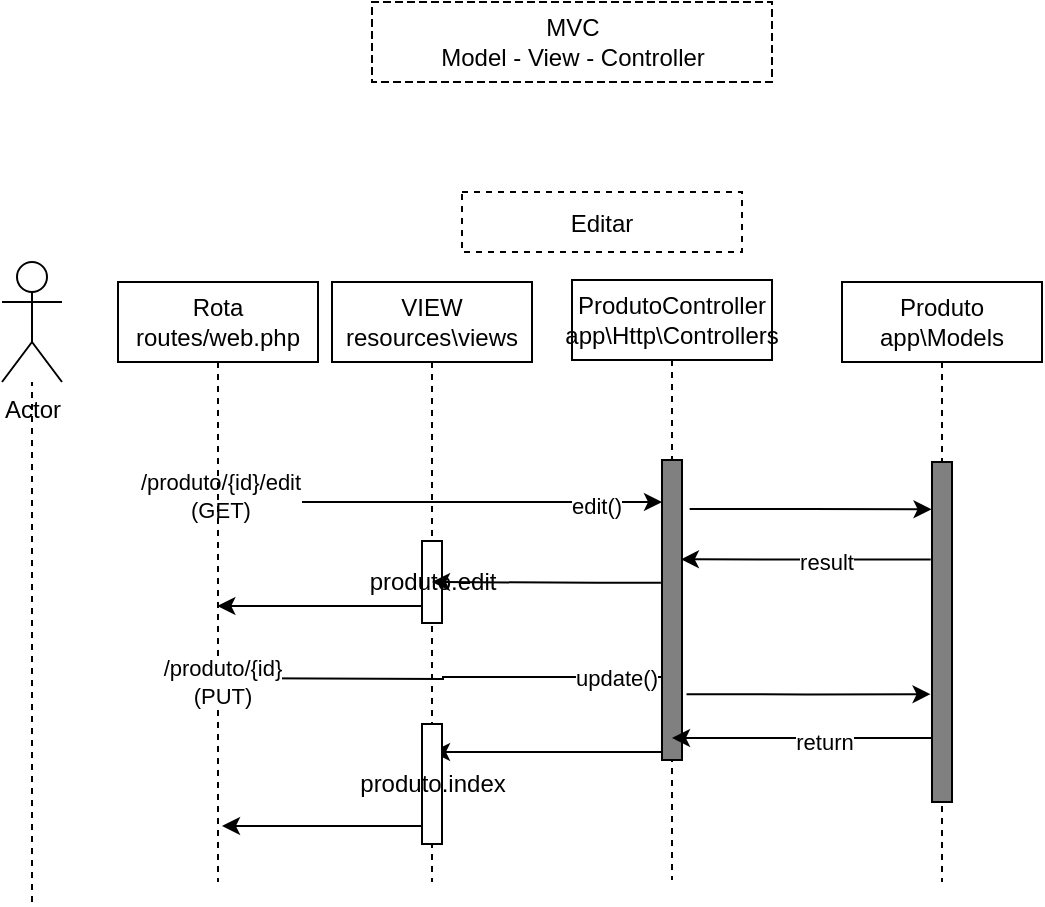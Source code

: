 <mxfile>
    <diagram id="emnGkV0ochcTBTIs8Mja" name="Página-1">
        <mxGraphModel dx="1352" dy="289" grid="1" gridSize="10" guides="1" tooltips="1" connect="1" arrows="1" fold="1" page="1" pageScale="1" pageWidth="827" pageHeight="1169" math="0" shadow="0">
            <root>
                <mxCell id="0"/>
                <mxCell id="1" parent="0"/>
                <mxCell id="20" value="MVC&lt;br&gt;Model - View - Controller" style="shape=partialRectangle;html=1;top=1;align=center;dashed=1;" parent="1" vertex="1">
                    <mxGeometry x="-435" y="20" width="200" height="40" as="geometry"/>
                </mxCell>
                <mxCell id="24" value="ProdutoController&lt;br&gt;app\Http\Controllers" style="shape=umlLifeline;perimeter=lifelinePerimeter;whiteSpace=wrap;html=1;container=1;collapsible=0;recursiveResize=0;outlineConnect=0;align=center;" parent="1" vertex="1">
                    <mxGeometry x="-335" y="159" width="100" height="300" as="geometry"/>
                </mxCell>
                <mxCell id="25" value="" style="html=1;points=[];perimeter=orthogonalPerimeter;fillColor=#808080;" parent="24" vertex="1">
                    <mxGeometry x="45" y="90" width="10" height="150" as="geometry"/>
                </mxCell>
                <mxCell id="26" value="VIEW&lt;br&gt;resources\views" style="shape=umlLifeline;perimeter=lifelinePerimeter;whiteSpace=wrap;html=1;container=1;collapsible=0;recursiveResize=0;outlineConnect=0;align=center;" parent="1" vertex="1">
                    <mxGeometry x="-455" y="160" width="100" height="300" as="geometry"/>
                </mxCell>
                <mxCell id="72" value="produto.edit" style="html=1;points=[];perimeter=orthogonalPerimeter;" vertex="1" parent="26">
                    <mxGeometry x="45" y="129.5" width="10" height="41" as="geometry"/>
                </mxCell>
                <mxCell id="29" value="Produto&lt;br&gt;app\Models" style="shape=umlLifeline;perimeter=lifelinePerimeter;whiteSpace=wrap;html=1;container=1;collapsible=0;recursiveResize=0;outlineConnect=0;align=center;" parent="1" vertex="1">
                    <mxGeometry x="-200" y="160" width="100" height="300" as="geometry"/>
                </mxCell>
                <mxCell id="30" value="" style="html=1;points=[];perimeter=orthogonalPerimeter;fillColor=#808080;" parent="29" vertex="1">
                    <mxGeometry x="45" y="90" width="10" height="170" as="geometry"/>
                </mxCell>
                <mxCell id="34" style="edgeStyle=orthogonalEdgeStyle;rounded=0;orthogonalLoop=1;jettySize=auto;html=1;" parent="1" edge="1">
                    <mxGeometry relative="1" as="geometry">
                        <mxPoint x="-510.19" y="270" as="sourcePoint"/>
                        <mxPoint x="-290" y="270" as="targetPoint"/>
                        <Array as="points"/>
                    </mxGeometry>
                </mxCell>
                <mxCell id="35" value="edit()" style="edgeLabel;html=1;align=center;verticalAlign=middle;resizable=0;points=[];" parent="34" vertex="1" connectable="0">
                    <mxGeometry x="0.699" y="-2" relative="1" as="geometry">
                        <mxPoint as="offset"/>
                    </mxGeometry>
                </mxCell>
                <mxCell id="52" value="Text" style="edgeLabel;html=1;align=center;verticalAlign=middle;resizable=0;points=[];" parent="34" vertex="1" connectable="0">
                    <mxGeometry x="-0.842" y="1" relative="1" as="geometry">
                        <mxPoint as="offset"/>
                    </mxGeometry>
                </mxCell>
                <mxCell id="53" value="/produto/{id}/edit&lt;br&gt;(GET)" style="edgeLabel;html=1;align=center;verticalAlign=middle;resizable=0;points=[];" parent="34" vertex="1" connectable="0">
                    <mxGeometry x="-0.879" y="3" relative="1" as="geometry">
                        <mxPoint x="-15" as="offset"/>
                    </mxGeometry>
                </mxCell>
                <mxCell id="31" value="Rota&lt;br&gt;routes/web.php" style="shape=umlLifeline;perimeter=lifelinePerimeter;whiteSpace=wrap;html=1;container=1;collapsible=0;recursiveResize=0;outlineConnect=0;align=center;" parent="1" vertex="1">
                    <mxGeometry x="-562" y="160" width="100" height="300" as="geometry"/>
                </mxCell>
                <mxCell id="33" value="Actor" style="shape=umlActor;verticalLabelPosition=bottom;verticalAlign=top;html=1;" parent="1" vertex="1">
                    <mxGeometry x="-620" y="150" width="30" height="60" as="geometry"/>
                </mxCell>
                <mxCell id="44" style="edgeStyle=orthogonalEdgeStyle;rounded=0;orthogonalLoop=1;jettySize=auto;html=1;exitX=0.021;exitY=0.723;exitDx=0;exitDy=0;exitPerimeter=0;" parent="1" edge="1" source="25">
                    <mxGeometry relative="1" as="geometry">
                        <mxPoint x="-410" y="358.034" as="sourcePoint"/>
                        <mxPoint x="-510" y="358" as="targetPoint"/>
                        <Array as="points"/>
                    </mxGeometry>
                </mxCell>
                <mxCell id="76" value="update()" style="edgeLabel;html=1;align=center;verticalAlign=middle;resizable=0;points=[];" vertex="1" connectable="0" parent="44">
                    <mxGeometry x="-0.789" relative="1" as="geometry">
                        <mxPoint as="offset"/>
                    </mxGeometry>
                </mxCell>
                <mxCell id="47" style="edgeStyle=orthogonalEdgeStyle;rounded=0;orthogonalLoop=1;jettySize=auto;html=1;exitX=-0.055;exitY=0.409;exitDx=0;exitDy=0;exitPerimeter=0;" parent="1" source="25" target="26" edge="1">
                    <mxGeometry relative="1" as="geometry"/>
                </mxCell>
                <mxCell id="49" value="Editar" style="fontStyle=0;dashed=1;align=center;" parent="1" vertex="1">
                    <mxGeometry x="-390" y="115" width="140" height="30" as="geometry"/>
                </mxCell>
                <mxCell id="56" value="/produto/{id}&lt;br&gt;(PUT)" style="edgeLabel;html=1;align=center;verticalAlign=middle;resizable=0;points=[];" parent="1" vertex="1" connectable="0">
                    <mxGeometry x="-510.0" y="360" as="geometry"/>
                </mxCell>
                <mxCell id="62" style="edgeStyle=orthogonalEdgeStyle;rounded=0;orthogonalLoop=1;jettySize=auto;html=1;" parent="1" edge="1">
                    <mxGeometry relative="1" as="geometry">
                        <mxPoint x="-155" y="388.029" as="sourcePoint"/>
                        <mxPoint x="-285" y="388" as="targetPoint"/>
                    </mxGeometry>
                </mxCell>
                <mxCell id="63" value="return" style="edgeLabel;html=1;align=center;verticalAlign=middle;resizable=0;points=[];" parent="62" vertex="1" connectable="0">
                    <mxGeometry x="-0.158" y="2" relative="1" as="geometry">
                        <mxPoint as="offset"/>
                    </mxGeometry>
                </mxCell>
                <mxCell id="64" style="edgeStyle=orthogonalEdgeStyle;rounded=0;orthogonalLoop=1;jettySize=auto;html=1;" parent="1" edge="1">
                    <mxGeometry relative="1" as="geometry">
                        <mxPoint x="-290" y="395.029" as="sourcePoint"/>
                        <mxPoint x="-405" y="395" as="targetPoint"/>
                    </mxGeometry>
                </mxCell>
                <mxCell id="66" style="edgeStyle=orthogonalEdgeStyle;rounded=0;orthogonalLoop=1;jettySize=auto;html=1;" parent="1" edge="1">
                    <mxGeometry relative="1" as="geometry">
                        <mxPoint x="-510" y="432" as="targetPoint"/>
                        <mxPoint x="-410" y="432" as="sourcePoint"/>
                    </mxGeometry>
                </mxCell>
                <mxCell id="65" value="produto.index" style="html=1;points=[];perimeter=orthogonalPerimeter;" parent="1" vertex="1">
                    <mxGeometry x="-410" y="381" width="10" height="60" as="geometry"/>
                </mxCell>
                <mxCell id="67" value="" style="endArrow=none;dashed=1;html=1;" parent="1" target="33" edge="1">
                    <mxGeometry width="50" height="50" relative="1" as="geometry">
                        <mxPoint x="-605" y="470" as="sourcePoint"/>
                        <mxPoint x="-510" y="330" as="targetPoint"/>
                    </mxGeometry>
                </mxCell>
                <mxCell id="69" style="edgeStyle=orthogonalEdgeStyle;rounded=0;orthogonalLoop=1;jettySize=auto;html=1;exitX=1.383;exitY=0.163;exitDx=0;exitDy=0;exitPerimeter=0;entryX=-0.024;entryY=0.139;entryDx=0;entryDy=0;entryPerimeter=0;" edge="1" parent="1" source="25" target="30">
                    <mxGeometry relative="1" as="geometry"/>
                </mxCell>
                <mxCell id="70" style="edgeStyle=orthogonalEdgeStyle;rounded=0;orthogonalLoop=1;jettySize=auto;html=1;entryX=0.944;entryY=0.331;entryDx=0;entryDy=0;entryPerimeter=0;exitX=-0.064;exitY=0.287;exitDx=0;exitDy=0;exitPerimeter=0;" edge="1" parent="1" source="30" target="25">
                    <mxGeometry relative="1" as="geometry"/>
                </mxCell>
                <mxCell id="71" value="result" style="edgeLabel;html=1;align=center;verticalAlign=middle;resizable=0;points=[];" vertex="1" connectable="0" parent="70">
                    <mxGeometry x="-0.149" y="1" relative="1" as="geometry">
                        <mxPoint as="offset"/>
                    </mxGeometry>
                </mxCell>
                <mxCell id="73" style="edgeStyle=orthogonalEdgeStyle;rounded=0;orthogonalLoop=1;jettySize=auto;html=1;" edge="1" parent="1">
                    <mxGeometry relative="1" as="geometry">
                        <mxPoint x="-410.0" y="322" as="sourcePoint"/>
                        <mxPoint x="-512.333" y="322" as="targetPoint"/>
                    </mxGeometry>
                </mxCell>
                <mxCell id="77" style="edgeStyle=orthogonalEdgeStyle;rounded=0;orthogonalLoop=1;jettySize=auto;html=1;exitX=1.226;exitY=0.781;exitDx=0;exitDy=0;exitPerimeter=0;entryX=-0.073;entryY=0.683;entryDx=0;entryDy=0;entryPerimeter=0;" edge="1" parent="1" source="25" target="30">
                    <mxGeometry relative="1" as="geometry"/>
                </mxCell>
            </root>
        </mxGraphModel>
    </diagram>
</mxfile>